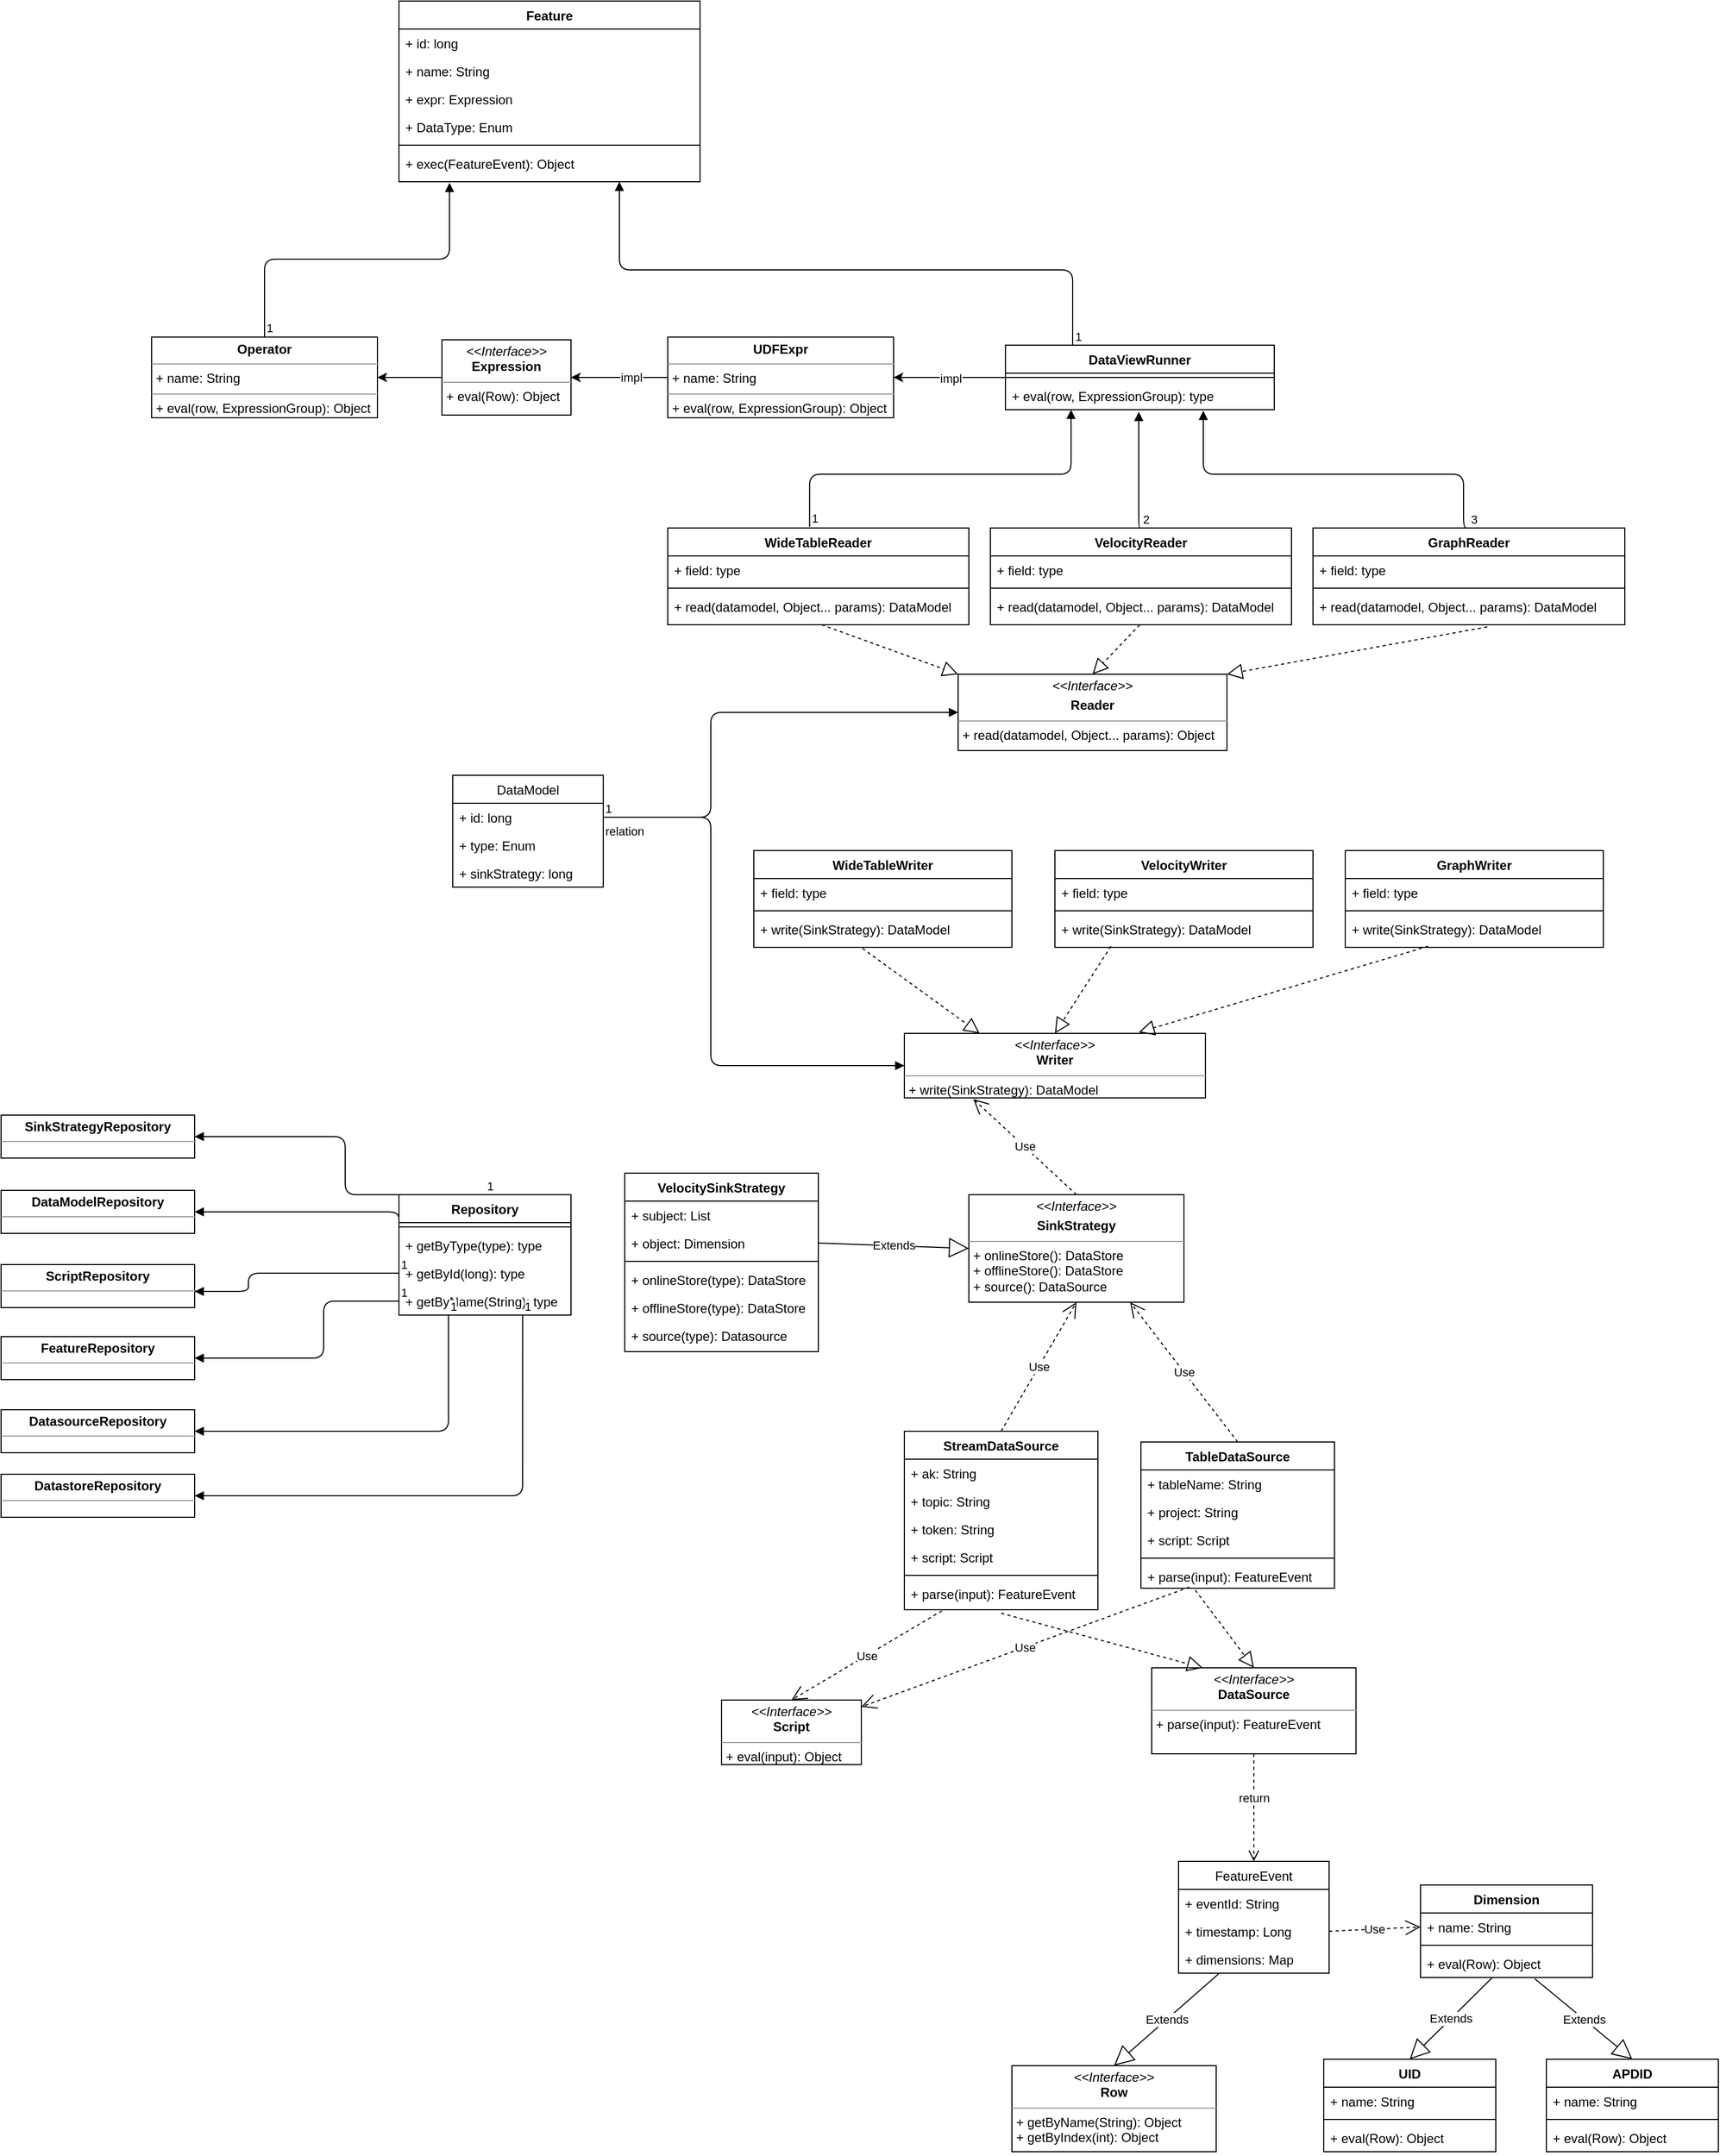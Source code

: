 <mxfile version="13.6.6" type="github">
  <diagram id="Kq1oUx9K81dBL0CiHiVe" name="Page-1">
    <mxGraphModel dx="2088" dy="3181" grid="1" gridSize="10" guides="1" tooltips="1" connect="1" arrows="1" fold="1" page="1" pageScale="1" pageWidth="827" pageHeight="1169" math="0" shadow="0">
      <root>
        <mxCell id="0" />
        <mxCell id="1" parent="0" />
        <mxCell id="gPbfIlgc2ZDj5a_tu4yF-2" value="&lt;p style=&quot;margin: 0px ; margin-top: 4px ; text-align: center&quot;&gt;&lt;i&gt;&amp;lt;&amp;lt;Interface&amp;gt;&amp;gt;&lt;/i&gt;&lt;br&gt;&lt;b&gt;DataSource&lt;/b&gt;&lt;/p&gt;&lt;hr size=&quot;1&quot;&gt;&lt;p style=&quot;margin: 0px ; margin-left: 4px&quot;&gt;+ parse(input): FeatureEvent&lt;/p&gt;" style="verticalAlign=top;align=left;overflow=fill;fontSize=12;fontFamily=Helvetica;html=1;" parent="1" vertex="1">
          <mxGeometry x="300" y="340" width="190" height="80" as="geometry" />
        </mxCell>
        <mxCell id="gPbfIlgc2ZDj5a_tu4yF-7" value="return" style="html=1;verticalAlign=bottom;endArrow=open;dashed=1;endSize=8;entryX=0.5;entryY=0;entryDx=0;entryDy=0;exitX=0.5;exitY=1;exitDx=0;exitDy=0;" parent="1" source="gPbfIlgc2ZDj5a_tu4yF-2" target="gPbfIlgc2ZDj5a_tu4yF-3" edge="1">
          <mxGeometry relative="1" as="geometry">
            <mxPoint x="450" y="430" as="sourcePoint" />
            <mxPoint x="370" y="430" as="targetPoint" />
          </mxGeometry>
        </mxCell>
        <mxCell id="gPbfIlgc2ZDj5a_tu4yF-3" value="FeatureEvent" style="swimlane;fontStyle=0;childLayout=stackLayout;horizontal=1;startSize=26;fillColor=none;horizontalStack=0;resizeParent=1;resizeParentMax=0;resizeLast=0;collapsible=1;marginBottom=0;" parent="1" vertex="1">
          <mxGeometry x="325" y="520" width="140" height="104" as="geometry" />
        </mxCell>
        <mxCell id="gPbfIlgc2ZDj5a_tu4yF-4" value="+ eventId: String" style="text;strokeColor=none;fillColor=none;align=left;verticalAlign=top;spacingLeft=4;spacingRight=4;overflow=hidden;rotatable=0;points=[[0,0.5],[1,0.5]];portConstraint=eastwest;" parent="gPbfIlgc2ZDj5a_tu4yF-3" vertex="1">
          <mxGeometry y="26" width="140" height="26" as="geometry" />
        </mxCell>
        <mxCell id="gPbfIlgc2ZDj5a_tu4yF-5" value="+ timestamp: Long" style="text;strokeColor=none;fillColor=none;align=left;verticalAlign=top;spacingLeft=4;spacingRight=4;overflow=hidden;rotatable=0;points=[[0,0.5],[1,0.5]];portConstraint=eastwest;" parent="gPbfIlgc2ZDj5a_tu4yF-3" vertex="1">
          <mxGeometry y="52" width="140" height="26" as="geometry" />
        </mxCell>
        <mxCell id="gPbfIlgc2ZDj5a_tu4yF-6" value="+ dimensions: Map" style="text;strokeColor=none;fillColor=none;align=left;verticalAlign=top;spacingLeft=4;spacingRight=4;overflow=hidden;rotatable=0;points=[[0,0.5],[1,0.5]];portConstraint=eastwest;" parent="gPbfIlgc2ZDj5a_tu4yF-3" vertex="1">
          <mxGeometry y="78" width="140" height="26" as="geometry" />
        </mxCell>
        <mxCell id="gPbfIlgc2ZDj5a_tu4yF-17" value="&lt;p style=&quot;margin: 0px ; margin-top: 4px ; text-align: center&quot;&gt;&lt;i&gt;&amp;lt;&amp;lt;Interface&amp;gt;&amp;gt;&lt;/i&gt;&lt;br&gt;&lt;b&gt;Row&lt;/b&gt;&lt;/p&gt;&lt;hr size=&quot;1&quot;&gt;&lt;p style=&quot;margin: 0px ; margin-left: 4px&quot;&gt;+ getByName(String): Object&lt;/p&gt;&lt;p style=&quot;margin: 0px ; margin-left: 4px&quot;&gt;+ getByIndex(int): Object&lt;/p&gt;" style="verticalAlign=top;align=left;overflow=fill;fontSize=12;fontFamily=Helvetica;html=1;" parent="1" vertex="1">
          <mxGeometry x="170" y="710" width="190" height="80" as="geometry" />
        </mxCell>
        <mxCell id="gPbfIlgc2ZDj5a_tu4yF-18" value="Extends" style="endArrow=block;endSize=16;endFill=0;html=1;entryX=0.5;entryY=0;entryDx=0;entryDy=0;exitX=0.271;exitY=1;exitDx=0;exitDy=0;exitPerimeter=0;" parent="1" source="gPbfIlgc2ZDj5a_tu4yF-6" target="gPbfIlgc2ZDj5a_tu4yF-17" edge="1">
          <mxGeometry width="160" relative="1" as="geometry">
            <mxPoint x="100" y="470" as="sourcePoint" />
            <mxPoint x="260" y="470" as="targetPoint" />
          </mxGeometry>
        </mxCell>
        <mxCell id="gPbfIlgc2ZDj5a_tu4yF-19" value="UID" style="swimlane;fontStyle=1;align=center;verticalAlign=top;childLayout=stackLayout;horizontal=1;startSize=26;horizontalStack=0;resizeParent=1;resizeParentMax=0;resizeLast=0;collapsible=1;marginBottom=0;" parent="1" vertex="1">
          <mxGeometry x="460" y="704" width="160" height="86" as="geometry" />
        </mxCell>
        <mxCell id="gPbfIlgc2ZDj5a_tu4yF-20" value="+ name: String" style="text;strokeColor=none;fillColor=none;align=left;verticalAlign=top;spacingLeft=4;spacingRight=4;overflow=hidden;rotatable=0;points=[[0,0.5],[1,0.5]];portConstraint=eastwest;" parent="gPbfIlgc2ZDj5a_tu4yF-19" vertex="1">
          <mxGeometry y="26" width="160" height="26" as="geometry" />
        </mxCell>
        <mxCell id="gPbfIlgc2ZDj5a_tu4yF-21" value="" style="line;strokeWidth=1;fillColor=none;align=left;verticalAlign=middle;spacingTop=-1;spacingLeft=3;spacingRight=3;rotatable=0;labelPosition=right;points=[];portConstraint=eastwest;" parent="gPbfIlgc2ZDj5a_tu4yF-19" vertex="1">
          <mxGeometry y="52" width="160" height="8" as="geometry" />
        </mxCell>
        <mxCell id="gPbfIlgc2ZDj5a_tu4yF-22" value="+ eval(Row): Object" style="text;strokeColor=none;fillColor=none;align=left;verticalAlign=top;spacingLeft=4;spacingRight=4;overflow=hidden;rotatable=0;points=[[0,0.5],[1,0.5]];portConstraint=eastwest;" parent="gPbfIlgc2ZDj5a_tu4yF-19" vertex="1">
          <mxGeometry y="60" width="160" height="26" as="geometry" />
        </mxCell>
        <mxCell id="gPbfIlgc2ZDj5a_tu4yF-23" value="APDID" style="swimlane;fontStyle=1;align=center;verticalAlign=top;childLayout=stackLayout;horizontal=1;startSize=26;horizontalStack=0;resizeParent=1;resizeParentMax=0;resizeLast=0;collapsible=1;marginBottom=0;" parent="1" vertex="1">
          <mxGeometry x="667" y="704" width="160" height="86" as="geometry" />
        </mxCell>
        <mxCell id="gPbfIlgc2ZDj5a_tu4yF-24" value="+ name: String" style="text;strokeColor=none;fillColor=none;align=left;verticalAlign=top;spacingLeft=4;spacingRight=4;overflow=hidden;rotatable=0;points=[[0,0.5],[1,0.5]];portConstraint=eastwest;" parent="gPbfIlgc2ZDj5a_tu4yF-23" vertex="1">
          <mxGeometry y="26" width="160" height="26" as="geometry" />
        </mxCell>
        <mxCell id="gPbfIlgc2ZDj5a_tu4yF-25" value="" style="line;strokeWidth=1;fillColor=none;align=left;verticalAlign=middle;spacingTop=-1;spacingLeft=3;spacingRight=3;rotatable=0;labelPosition=right;points=[];portConstraint=eastwest;" parent="gPbfIlgc2ZDj5a_tu4yF-23" vertex="1">
          <mxGeometry y="52" width="160" height="8" as="geometry" />
        </mxCell>
        <mxCell id="gPbfIlgc2ZDj5a_tu4yF-26" value="+ eval(Row): Object" style="text;strokeColor=none;fillColor=none;align=left;verticalAlign=top;spacingLeft=4;spacingRight=4;overflow=hidden;rotatable=0;points=[[0,0.5],[1,0.5]];portConstraint=eastwest;" parent="gPbfIlgc2ZDj5a_tu4yF-23" vertex="1">
          <mxGeometry y="60" width="160" height="26" as="geometry" />
        </mxCell>
        <mxCell id="gPbfIlgc2ZDj5a_tu4yF-33" value="Extends" style="endArrow=block;endSize=16;endFill=0;html=1;entryX=0.5;entryY=0;entryDx=0;entryDy=0;" parent="1" source="gPbfIlgc2ZDj5a_tu4yF-15" target="gPbfIlgc2ZDj5a_tu4yF-19" edge="1">
          <mxGeometry width="160" relative="1" as="geometry">
            <mxPoint x="390" y="680" as="sourcePoint" />
            <mxPoint x="550" y="680" as="targetPoint" />
          </mxGeometry>
        </mxCell>
        <mxCell id="gPbfIlgc2ZDj5a_tu4yF-34" value="Extends" style="endArrow=block;endSize=16;endFill=0;html=1;entryX=0.5;entryY=0;entryDx=0;entryDy=0;exitX=0.663;exitY=1.038;exitDx=0;exitDy=0;exitPerimeter=0;" parent="1" source="gPbfIlgc2ZDj5a_tu4yF-15" target="gPbfIlgc2ZDj5a_tu4yF-23" edge="1">
          <mxGeometry width="160" relative="1" as="geometry">
            <mxPoint x="619.804" y="625" as="sourcePoint" />
            <mxPoint x="550" y="714" as="targetPoint" />
          </mxGeometry>
        </mxCell>
        <mxCell id="gPbfIlgc2ZDj5a_tu4yF-36" value="StreamDataSource" style="swimlane;fontStyle=1;align=center;verticalAlign=top;childLayout=stackLayout;horizontal=1;startSize=26;horizontalStack=0;resizeParent=1;resizeParentMax=0;resizeLast=0;collapsible=1;marginBottom=0;" parent="1" vertex="1">
          <mxGeometry x="70" y="120" width="180" height="166" as="geometry" />
        </mxCell>
        <mxCell id="gPbfIlgc2ZDj5a_tu4yF-40" value="+ ak: String&#xa;&#xa;&#xa;&#xa;&#xa;" style="text;strokeColor=none;fillColor=none;align=left;verticalAlign=top;spacingLeft=4;spacingRight=4;overflow=hidden;rotatable=0;points=[[0,0.5],[1,0.5]];portConstraint=eastwest;" parent="gPbfIlgc2ZDj5a_tu4yF-36" vertex="1">
          <mxGeometry y="26" width="180" height="26" as="geometry" />
        </mxCell>
        <mxCell id="gPbfIlgc2ZDj5a_tu4yF-41" value="+ topic: String&#xa;&#xa;&#xa;&#xa;&#xa;" style="text;strokeColor=none;fillColor=none;align=left;verticalAlign=top;spacingLeft=4;spacingRight=4;overflow=hidden;rotatable=0;points=[[0,0.5],[1,0.5]];portConstraint=eastwest;" parent="gPbfIlgc2ZDj5a_tu4yF-36" vertex="1">
          <mxGeometry y="52" width="180" height="26" as="geometry" />
        </mxCell>
        <mxCell id="gPbfIlgc2ZDj5a_tu4yF-53" value="+ token: String&#xa;&#xa;&#xa;&#xa;&#xa;" style="text;strokeColor=none;fillColor=none;align=left;verticalAlign=top;spacingLeft=4;spacingRight=4;overflow=hidden;rotatable=0;points=[[0,0.5],[1,0.5]];portConstraint=eastwest;" parent="gPbfIlgc2ZDj5a_tu4yF-36" vertex="1">
          <mxGeometry y="78" width="180" height="26" as="geometry" />
        </mxCell>
        <mxCell id="gPbfIlgc2ZDj5a_tu4yF-37" value="+ script: Script&#xa;&#xa;&#xa;&#xa;&#xa;" style="text;strokeColor=none;fillColor=none;align=left;verticalAlign=top;spacingLeft=4;spacingRight=4;overflow=hidden;rotatable=0;points=[[0,0.5],[1,0.5]];portConstraint=eastwest;" parent="gPbfIlgc2ZDj5a_tu4yF-36" vertex="1">
          <mxGeometry y="104" width="180" height="26" as="geometry" />
        </mxCell>
        <mxCell id="gPbfIlgc2ZDj5a_tu4yF-38" value="" style="line;strokeWidth=1;fillColor=none;align=left;verticalAlign=middle;spacingTop=-1;spacingLeft=3;spacingRight=3;rotatable=0;labelPosition=right;points=[];portConstraint=eastwest;" parent="gPbfIlgc2ZDj5a_tu4yF-36" vertex="1">
          <mxGeometry y="130" width="180" height="8" as="geometry" />
        </mxCell>
        <mxCell id="gPbfIlgc2ZDj5a_tu4yF-39" value="+ parse(input): FeatureEvent" style="text;strokeColor=none;fillColor=none;align=left;verticalAlign=top;spacingLeft=4;spacingRight=4;overflow=hidden;rotatable=0;points=[[0,0.5],[1,0.5]];portConstraint=eastwest;" parent="gPbfIlgc2ZDj5a_tu4yF-36" vertex="1">
          <mxGeometry y="138" width="180" height="28" as="geometry" />
        </mxCell>
        <mxCell id="gPbfIlgc2ZDj5a_tu4yF-49" value="" style="endArrow=block;dashed=1;endFill=0;endSize=12;html=1;exitX=0.5;exitY=1.115;exitDx=0;exitDy=0;exitPerimeter=0;entryX=0.25;entryY=0;entryDx=0;entryDy=0;" parent="1" source="gPbfIlgc2ZDj5a_tu4yF-39" target="gPbfIlgc2ZDj5a_tu4yF-2" edge="1">
          <mxGeometry width="160" relative="1" as="geometry">
            <mxPoint x="-120" y="530" as="sourcePoint" />
            <mxPoint x="40" y="530" as="targetPoint" />
          </mxGeometry>
        </mxCell>
        <mxCell id="gPbfIlgc2ZDj5a_tu4yF-50" value="" style="endArrow=block;dashed=1;endFill=0;endSize=12;html=1;exitX=0.281;exitY=1.077;exitDx=0;exitDy=0;exitPerimeter=0;entryX=0.5;entryY=0;entryDx=0;entryDy=0;" parent="1" source="gPbfIlgc2ZDj5a_tu4yF-47" target="gPbfIlgc2ZDj5a_tu4yF-2" edge="1">
          <mxGeometry width="160" relative="1" as="geometry">
            <mxPoint x="-90" y="330" as="sourcePoint" />
            <mxPoint x="70" y="330" as="targetPoint" />
          </mxGeometry>
        </mxCell>
        <mxCell id="gPbfIlgc2ZDj5a_tu4yF-42" value="TableDataSource" style="swimlane;fontStyle=1;align=center;verticalAlign=top;childLayout=stackLayout;horizontal=1;startSize=26;horizontalStack=0;resizeParent=1;resizeParentMax=0;resizeLast=0;collapsible=1;marginBottom=0;" parent="1" vertex="1">
          <mxGeometry x="290" y="130" width="180" height="136" as="geometry" />
        </mxCell>
        <mxCell id="gPbfIlgc2ZDj5a_tu4yF-43" value="+ tableName: String&#xa;&#xa;&#xa;&#xa;&#xa;" style="text;strokeColor=none;fillColor=none;align=left;verticalAlign=top;spacingLeft=4;spacingRight=4;overflow=hidden;rotatable=0;points=[[0,0.5],[1,0.5]];portConstraint=eastwest;" parent="gPbfIlgc2ZDj5a_tu4yF-42" vertex="1">
          <mxGeometry y="26" width="180" height="26" as="geometry" />
        </mxCell>
        <mxCell id="gPbfIlgc2ZDj5a_tu4yF-44" value="+ project: String&#xa;&#xa;&#xa;&#xa;&#xa;" style="text;strokeColor=none;fillColor=none;align=left;verticalAlign=top;spacingLeft=4;spacingRight=4;overflow=hidden;rotatable=0;points=[[0,0.5],[1,0.5]];portConstraint=eastwest;" parent="gPbfIlgc2ZDj5a_tu4yF-42" vertex="1">
          <mxGeometry y="52" width="180" height="26" as="geometry" />
        </mxCell>
        <mxCell id="gPbfIlgc2ZDj5a_tu4yF-51" value="+ script: Script&#xa;&#xa;&#xa;&#xa;&#xa;" style="text;strokeColor=none;fillColor=none;align=left;verticalAlign=top;spacingLeft=4;spacingRight=4;overflow=hidden;rotatable=0;points=[[0,0.5],[1,0.5]];portConstraint=eastwest;" parent="gPbfIlgc2ZDj5a_tu4yF-42" vertex="1">
          <mxGeometry y="78" width="180" height="26" as="geometry" />
        </mxCell>
        <mxCell id="gPbfIlgc2ZDj5a_tu4yF-46" value="" style="line;strokeWidth=1;fillColor=none;align=left;verticalAlign=middle;spacingTop=-1;spacingLeft=3;spacingRight=3;rotatable=0;labelPosition=right;points=[];portConstraint=eastwest;" parent="gPbfIlgc2ZDj5a_tu4yF-42" vertex="1">
          <mxGeometry y="104" width="180" height="8" as="geometry" />
        </mxCell>
        <mxCell id="gPbfIlgc2ZDj5a_tu4yF-47" value="+ parse(input): FeatureEvent" style="text;strokeColor=none;fillColor=none;align=left;verticalAlign=top;spacingLeft=4;spacingRight=4;overflow=hidden;rotatable=0;points=[[0,0.5],[1,0.5]];portConstraint=eastwest;" parent="gPbfIlgc2ZDj5a_tu4yF-42" vertex="1">
          <mxGeometry y="112" width="180" height="24" as="geometry" />
        </mxCell>
        <mxCell id="gPbfIlgc2ZDj5a_tu4yF-56" value="Use" style="endArrow=open;endSize=12;dashed=1;html=1;exitX=0.194;exitY=1.036;exitDx=0;exitDy=0;exitPerimeter=0;entryX=0.5;entryY=0;entryDx=0;entryDy=0;" parent="1" source="gPbfIlgc2ZDj5a_tu4yF-39" target="gPbfIlgc2ZDj5a_tu4yF-55" edge="1">
          <mxGeometry width="160" relative="1" as="geometry">
            <mxPoint x="110" y="310" as="sourcePoint" />
            <mxPoint x="-130" y="755" as="targetPoint" />
          </mxGeometry>
        </mxCell>
        <mxCell id="gPbfIlgc2ZDj5a_tu4yF-57" value="Use" style="endArrow=open;endSize=12;dashed=1;html=1;exitX=0.25;exitY=0.958;exitDx=0;exitDy=0;exitPerimeter=0;" parent="1" source="gPbfIlgc2ZDj5a_tu4yF-55" edge="1">
          <mxGeometry width="160" relative="1" as="geometry">
            <mxPoint x="114.92" y="297.008" as="sourcePoint" />
            <mxPoint x="-10" y="390" as="targetPoint" />
          </mxGeometry>
        </mxCell>
        <mxCell id="gPbfIlgc2ZDj5a_tu4yF-58" value="Use" style="endArrow=open;endSize=12;dashed=1;html=1;exitX=1;exitY=0.5;exitDx=0;exitDy=0;entryX=0;entryY=0.5;entryDx=0;entryDy=0;" parent="1" source="gPbfIlgc2ZDj5a_tu4yF-5" target="gPbfIlgc2ZDj5a_tu4yF-13" edge="1">
          <mxGeometry width="160" relative="1" as="geometry">
            <mxPoint x="-290" y="755" as="sourcePoint" />
            <mxPoint x="-130" y="755" as="targetPoint" />
          </mxGeometry>
        </mxCell>
        <mxCell id="gPbfIlgc2ZDj5a_tu4yF-59" value="&lt;p style=&quot;margin: 0px ; margin-top: 4px ; text-align: center&quot;&gt;&lt;i&gt;&amp;lt;&amp;lt;Interface&amp;gt;&amp;gt;&lt;/i&gt;&lt;br&gt;&lt;b&gt;Writer&lt;/b&gt;&lt;/p&gt;&lt;hr size=&quot;1&quot;&gt;&lt;p style=&quot;margin: 0px ; margin-left: 4px&quot;&gt;+ write(&lt;span style=&quot;text-align: center&quot;&gt;SinkStrategy&lt;/span&gt;): DataModel&lt;/p&gt;" style="verticalAlign=top;align=left;overflow=fill;fontSize=12;fontFamily=Helvetica;html=1;" parent="1" vertex="1">
          <mxGeometry x="70" y="-250" width="280" height="60" as="geometry" />
        </mxCell>
        <mxCell id="gPbfIlgc2ZDj5a_tu4yF-72" value="" style="endArrow=block;dashed=1;endFill=0;endSize=12;html=1;exitX=0.421;exitY=1.033;exitDx=0;exitDy=0;exitPerimeter=0;entryX=0.25;entryY=0;entryDx=0;entryDy=0;" parent="1" source="gPbfIlgc2ZDj5a_tu4yF-63" target="gPbfIlgc2ZDj5a_tu4yF-59" edge="1">
          <mxGeometry width="160" relative="1" as="geometry">
            <mxPoint x="-300" y="-120" as="sourcePoint" />
            <mxPoint x="-140" y="-120" as="targetPoint" />
          </mxGeometry>
        </mxCell>
        <mxCell id="gPbfIlgc2ZDj5a_tu4yF-73" value="" style="endArrow=block;dashed=1;endFill=0;endSize=12;html=1;exitX=0.217;exitY=0.967;exitDx=0;exitDy=0;exitPerimeter=0;entryX=0.5;entryY=0;entryDx=0;entryDy=0;" parent="1" source="gPbfIlgc2ZDj5a_tu4yF-67" target="gPbfIlgc2ZDj5a_tu4yF-59" edge="1">
          <mxGeometry width="160" relative="1" as="geometry">
            <mxPoint x="41.04" y="-319.01" as="sourcePoint" />
            <mxPoint x="150" y="-240" as="targetPoint" />
          </mxGeometry>
        </mxCell>
        <mxCell id="gPbfIlgc2ZDj5a_tu4yF-74" value="" style="endArrow=block;dashed=1;endFill=0;endSize=12;html=1;exitX=0.321;exitY=0.967;exitDx=0;exitDy=0;exitPerimeter=0;entryX=0.779;entryY=-0.017;entryDx=0;entryDy=0;entryPerimeter=0;" parent="1" source="gPbfIlgc2ZDj5a_tu4yF-71" target="gPbfIlgc2ZDj5a_tu4yF-59" edge="1">
          <mxGeometry width="160" relative="1" as="geometry">
            <mxPoint x="272.08" y="-320.99" as="sourcePoint" />
            <mxPoint x="220" y="-240" as="targetPoint" />
          </mxGeometry>
        </mxCell>
        <mxCell id="gPbfIlgc2ZDj5a_tu4yF-76" value="&lt;p style=&quot;margin: 0px ; margin-top: 4px ; text-align: center&quot;&gt;&lt;i&gt;&amp;lt;&amp;lt;Interface&amp;gt;&amp;gt;&lt;/i&gt;&lt;/p&gt;&lt;p style=&quot;margin: 0px ; margin-top: 4px ; text-align: center&quot;&gt;&lt;b&gt;SinkStrategy&lt;/b&gt;&lt;/p&gt;&lt;hr size=&quot;1&quot;&gt;&lt;p style=&quot;margin: 0px ; margin-left: 4px&quot;&gt;+ onlineStore(): DataStore&lt;/p&gt;&lt;p style=&quot;margin: 0px ; margin-left: 4px&quot;&gt;+ offlineStore(): DataStore&lt;br&gt;&lt;/p&gt;&lt;p style=&quot;margin: 0px ; margin-left: 4px&quot;&gt;+ source(): DataSource&lt;/p&gt;" style="verticalAlign=top;align=left;overflow=fill;fontSize=12;fontFamily=Helvetica;html=1;" parent="1" vertex="1">
          <mxGeometry x="130" y="-100" width="200" height="100" as="geometry" />
        </mxCell>
        <mxCell id="gPbfIlgc2ZDj5a_tu4yF-77" value="Use" style="endArrow=open;endSize=12;dashed=1;html=1;exitX=0.5;exitY=0;exitDx=0;exitDy=0;entryX=0.229;entryY=1.017;entryDx=0;entryDy=0;entryPerimeter=0;" parent="1" source="gPbfIlgc2ZDj5a_tu4yF-76" target="gPbfIlgc2ZDj5a_tu4yF-59" edge="1">
          <mxGeometry width="160" relative="1" as="geometry">
            <mxPoint x="-270" y="100" as="sourcePoint" />
            <mxPoint x="-110" y="100" as="targetPoint" />
          </mxGeometry>
        </mxCell>
        <mxCell id="gPbfIlgc2ZDj5a_tu4yF-60" value="WideTableWriter" style="swimlane;fontStyle=1;align=center;verticalAlign=top;childLayout=stackLayout;horizontal=1;startSize=26;horizontalStack=0;resizeParent=1;resizeParentMax=0;resizeLast=0;collapsible=1;marginBottom=0;" parent="1" vertex="1">
          <mxGeometry x="-70" y="-420" width="240" height="90" as="geometry" />
        </mxCell>
        <mxCell id="gPbfIlgc2ZDj5a_tu4yF-61" value="+ field: type" style="text;strokeColor=none;fillColor=none;align=left;verticalAlign=top;spacingLeft=4;spacingRight=4;overflow=hidden;rotatable=0;points=[[0,0.5],[1,0.5]];portConstraint=eastwest;" parent="gPbfIlgc2ZDj5a_tu4yF-60" vertex="1">
          <mxGeometry y="26" width="240" height="26" as="geometry" />
        </mxCell>
        <mxCell id="gPbfIlgc2ZDj5a_tu4yF-62" value="" style="line;strokeWidth=1;fillColor=none;align=left;verticalAlign=middle;spacingTop=-1;spacingLeft=3;spacingRight=3;rotatable=0;labelPosition=right;points=[];portConstraint=eastwest;" parent="gPbfIlgc2ZDj5a_tu4yF-60" vertex="1">
          <mxGeometry y="52" width="240" height="8" as="geometry" />
        </mxCell>
        <mxCell id="gPbfIlgc2ZDj5a_tu4yF-63" value="+ write(SinkStrategy): DataModel" style="text;strokeColor=none;fillColor=none;align=left;verticalAlign=top;spacingLeft=4;spacingRight=4;overflow=hidden;rotatable=0;points=[[0,0.5],[1,0.5]];portConstraint=eastwest;" parent="gPbfIlgc2ZDj5a_tu4yF-60" vertex="1">
          <mxGeometry y="60" width="240" height="30" as="geometry" />
        </mxCell>
        <mxCell id="gPbfIlgc2ZDj5a_tu4yF-64" value="VelocityWriter" style="swimlane;fontStyle=1;align=center;verticalAlign=top;childLayout=stackLayout;horizontal=1;startSize=26;horizontalStack=0;resizeParent=1;resizeParentMax=0;resizeLast=0;collapsible=1;marginBottom=0;" parent="1" vertex="1">
          <mxGeometry x="210" y="-420" width="240" height="90" as="geometry" />
        </mxCell>
        <mxCell id="gPbfIlgc2ZDj5a_tu4yF-65" value="+ field: type" style="text;strokeColor=none;fillColor=none;align=left;verticalAlign=top;spacingLeft=4;spacingRight=4;overflow=hidden;rotatable=0;points=[[0,0.5],[1,0.5]];portConstraint=eastwest;" parent="gPbfIlgc2ZDj5a_tu4yF-64" vertex="1">
          <mxGeometry y="26" width="240" height="26" as="geometry" />
        </mxCell>
        <mxCell id="gPbfIlgc2ZDj5a_tu4yF-66" value="" style="line;strokeWidth=1;fillColor=none;align=left;verticalAlign=middle;spacingTop=-1;spacingLeft=3;spacingRight=3;rotatable=0;labelPosition=right;points=[];portConstraint=eastwest;" parent="gPbfIlgc2ZDj5a_tu4yF-64" vertex="1">
          <mxGeometry y="52" width="240" height="8" as="geometry" />
        </mxCell>
        <mxCell id="gPbfIlgc2ZDj5a_tu4yF-67" value="+ write(SinkStrategy): DataModel" style="text;strokeColor=none;fillColor=none;align=left;verticalAlign=top;spacingLeft=4;spacingRight=4;overflow=hidden;rotatable=0;points=[[0,0.5],[1,0.5]];portConstraint=eastwest;" parent="gPbfIlgc2ZDj5a_tu4yF-64" vertex="1">
          <mxGeometry y="60" width="240" height="30" as="geometry" />
        </mxCell>
        <mxCell id="gPbfIlgc2ZDj5a_tu4yF-68" value="GraphWriter" style="swimlane;fontStyle=1;align=center;verticalAlign=top;childLayout=stackLayout;horizontal=1;startSize=26;horizontalStack=0;resizeParent=1;resizeParentMax=0;resizeLast=0;collapsible=1;marginBottom=0;" parent="1" vertex="1">
          <mxGeometry x="480" y="-420" width="240" height="90" as="geometry" />
        </mxCell>
        <mxCell id="gPbfIlgc2ZDj5a_tu4yF-69" value="+ field: type" style="text;strokeColor=none;fillColor=none;align=left;verticalAlign=top;spacingLeft=4;spacingRight=4;overflow=hidden;rotatable=0;points=[[0,0.5],[1,0.5]];portConstraint=eastwest;" parent="gPbfIlgc2ZDj5a_tu4yF-68" vertex="1">
          <mxGeometry y="26" width="240" height="26" as="geometry" />
        </mxCell>
        <mxCell id="gPbfIlgc2ZDj5a_tu4yF-70" value="" style="line;strokeWidth=1;fillColor=none;align=left;verticalAlign=middle;spacingTop=-1;spacingLeft=3;spacingRight=3;rotatable=0;labelPosition=right;points=[];portConstraint=eastwest;" parent="gPbfIlgc2ZDj5a_tu4yF-68" vertex="1">
          <mxGeometry y="52" width="240" height="8" as="geometry" />
        </mxCell>
        <mxCell id="gPbfIlgc2ZDj5a_tu4yF-71" value="+ write(SinkStrategy): DataModel" style="text;strokeColor=none;fillColor=none;align=left;verticalAlign=top;spacingLeft=4;spacingRight=4;overflow=hidden;rotatable=0;points=[[0,0.5],[1,0.5]];portConstraint=eastwest;" parent="gPbfIlgc2ZDj5a_tu4yF-68" vertex="1">
          <mxGeometry y="60" width="240" height="30" as="geometry" />
        </mxCell>
        <mxCell id="gPbfIlgc2ZDj5a_tu4yF-79" value="Use" style="endArrow=open;endSize=12;dashed=1;html=1;exitX=0.5;exitY=0;exitDx=0;exitDy=0;entryX=0.5;entryY=1;entryDx=0;entryDy=0;" parent="1" source="gPbfIlgc2ZDj5a_tu4yF-36" target="gPbfIlgc2ZDj5a_tu4yF-76" edge="1">
          <mxGeometry width="160" relative="1" as="geometry">
            <mxPoint x="345" y="274.992" as="sourcePoint" />
            <mxPoint y="400" as="targetPoint" />
          </mxGeometry>
        </mxCell>
        <mxCell id="gPbfIlgc2ZDj5a_tu4yF-80" value="Use" style="endArrow=open;endSize=12;dashed=1;html=1;exitX=0.5;exitY=0;exitDx=0;exitDy=0;entryX=0.75;entryY=1;entryDx=0;entryDy=0;" parent="1" source="gPbfIlgc2ZDj5a_tu4yF-42" target="gPbfIlgc2ZDj5a_tu4yF-76" edge="1">
          <mxGeometry width="160" relative="1" as="geometry">
            <mxPoint x="170" y="130" as="sourcePoint" />
            <mxPoint x="195" as="targetPoint" />
          </mxGeometry>
        </mxCell>
        <mxCell id="gPbfIlgc2ZDj5a_tu4yF-81" value="VelocitySinkStrategy" style="swimlane;fontStyle=1;align=center;verticalAlign=top;childLayout=stackLayout;horizontal=1;startSize=26;horizontalStack=0;resizeParent=1;resizeParentMax=0;resizeLast=0;collapsible=1;marginBottom=0;" parent="1" vertex="1">
          <mxGeometry x="-190" y="-120" width="180" height="166" as="geometry" />
        </mxCell>
        <mxCell id="gPbfIlgc2ZDj5a_tu4yF-85" value="+ subject: List&#xa;" style="text;strokeColor=none;fillColor=none;align=left;verticalAlign=top;spacingLeft=4;spacingRight=4;overflow=hidden;rotatable=0;points=[[0,0.5],[1,0.5]];portConstraint=eastwest;" parent="gPbfIlgc2ZDj5a_tu4yF-81" vertex="1">
          <mxGeometry y="26" width="180" height="26" as="geometry" />
        </mxCell>
        <mxCell id="gPbfIlgc2ZDj5a_tu4yF-82" value="+ object: Dimension&#xa;" style="text;strokeColor=none;fillColor=none;align=left;verticalAlign=top;spacingLeft=4;spacingRight=4;overflow=hidden;rotatable=0;points=[[0,0.5],[1,0.5]];portConstraint=eastwest;" parent="gPbfIlgc2ZDj5a_tu4yF-81" vertex="1">
          <mxGeometry y="52" width="180" height="26" as="geometry" />
        </mxCell>
        <mxCell id="gPbfIlgc2ZDj5a_tu4yF-83" value="" style="line;strokeWidth=1;fillColor=none;align=left;verticalAlign=middle;spacingTop=-1;spacingLeft=3;spacingRight=3;rotatable=0;labelPosition=right;points=[];portConstraint=eastwest;" parent="gPbfIlgc2ZDj5a_tu4yF-81" vertex="1">
          <mxGeometry y="78" width="180" height="8" as="geometry" />
        </mxCell>
        <mxCell id="gPbfIlgc2ZDj5a_tu4yF-84" value="+ onlineStore(type): DataStore" style="text;strokeColor=none;fillColor=none;align=left;verticalAlign=top;spacingLeft=4;spacingRight=4;overflow=hidden;rotatable=0;points=[[0,0.5],[1,0.5]];portConstraint=eastwest;" parent="gPbfIlgc2ZDj5a_tu4yF-81" vertex="1">
          <mxGeometry y="86" width="180" height="26" as="geometry" />
        </mxCell>
        <mxCell id="ksWB4IUbRbi6rDc9QVeO-1" value="+ offlineStore(type): DataStore" style="text;strokeColor=none;fillColor=none;align=left;verticalAlign=top;spacingLeft=4;spacingRight=4;overflow=hidden;rotatable=0;points=[[0,0.5],[1,0.5]];portConstraint=eastwest;" vertex="1" parent="gPbfIlgc2ZDj5a_tu4yF-81">
          <mxGeometry y="112" width="180" height="26" as="geometry" />
        </mxCell>
        <mxCell id="gPbfIlgc2ZDj5a_tu4yF-86" value="+ source(type): Datasource" style="text;strokeColor=none;fillColor=none;align=left;verticalAlign=top;spacingLeft=4;spacingRight=4;overflow=hidden;rotatable=0;points=[[0,0.5],[1,0.5]];portConstraint=eastwest;" parent="gPbfIlgc2ZDj5a_tu4yF-81" vertex="1">
          <mxGeometry y="138" width="180" height="28" as="geometry" />
        </mxCell>
        <mxCell id="gPbfIlgc2ZDj5a_tu4yF-87" value="Extends" style="endArrow=block;endSize=16;endFill=0;html=1;exitX=1;exitY=0.5;exitDx=0;exitDy=0;entryX=0;entryY=0.5;entryDx=0;entryDy=0;" parent="1" source="gPbfIlgc2ZDj5a_tu4yF-82" target="gPbfIlgc2ZDj5a_tu4yF-76" edge="1">
          <mxGeometry width="160" relative="1" as="geometry">
            <mxPoint x="-20" y="10" as="sourcePoint" />
            <mxPoint x="140" y="10" as="targetPoint" />
          </mxGeometry>
        </mxCell>
        <mxCell id="gPbfIlgc2ZDj5a_tu4yF-96" value="&lt;p style=&quot;margin: 0px ; margin-top: 4px ; text-align: center&quot;&gt;&lt;i&gt;&amp;lt;&amp;lt;Interface&amp;gt;&amp;gt;&lt;/i&gt;&lt;/p&gt;&lt;p style=&quot;margin: 0px ; margin-top: 4px ; text-align: center&quot;&gt;&lt;b&gt;Reader&lt;/b&gt;&lt;/p&gt;&lt;hr size=&quot;1&quot;&gt;&lt;p style=&quot;margin: 0px ; margin-left: 4px&quot;&gt;+ read(datamodel, Object... params): Object&lt;/p&gt;" style="verticalAlign=top;align=left;overflow=fill;fontSize=12;fontFamily=Helvetica;html=1;" parent="1" vertex="1">
          <mxGeometry x="120" y="-584" width="250" height="71" as="geometry" />
        </mxCell>
        <mxCell id="gPbfIlgc2ZDj5a_tu4yF-97" value="name" style="endArrow=block;endFill=1;html=1;edgeStyle=orthogonalEdgeStyle;align=left;verticalAlign=top;exitX=1;exitY=0.5;exitDx=0;exitDy=0;entryX=0;entryY=0.5;entryDx=0;entryDy=0;" parent="1" source="gPbfIlgc2ZDj5a_tu4yF-89" target="gPbfIlgc2ZDj5a_tu4yF-96" edge="1">
          <mxGeometry x="-1" relative="1" as="geometry">
            <mxPoint x="-260" y="-320" as="sourcePoint" />
            <mxPoint x="-100" y="-320" as="targetPoint" />
            <Array as="points">
              <mxPoint x="-110" y="-451" />
              <mxPoint x="-110" y="-548" />
            </Array>
          </mxGeometry>
        </mxCell>
        <mxCell id="gPbfIlgc2ZDj5a_tu4yF-98" value="1" style="edgeLabel;resizable=0;html=1;align=left;verticalAlign=bottom;" parent="gPbfIlgc2ZDj5a_tu4yF-97" connectable="0" vertex="1">
          <mxGeometry x="-1" relative="1" as="geometry" />
        </mxCell>
        <mxCell id="gPbfIlgc2ZDj5a_tu4yF-88" value="DataModel" style="swimlane;fontStyle=0;childLayout=stackLayout;horizontal=1;startSize=26;fillColor=none;horizontalStack=0;resizeParent=1;resizeParentMax=0;resizeLast=0;collapsible=1;marginBottom=0;" parent="1" vertex="1">
          <mxGeometry x="-350" y="-490" width="140" height="104" as="geometry" />
        </mxCell>
        <mxCell id="gPbfIlgc2ZDj5a_tu4yF-89" value="+ id: long" style="text;strokeColor=none;fillColor=none;align=left;verticalAlign=top;spacingLeft=4;spacingRight=4;overflow=hidden;rotatable=0;points=[[0,0.5],[1,0.5]];portConstraint=eastwest;" parent="gPbfIlgc2ZDj5a_tu4yF-88" vertex="1">
          <mxGeometry y="26" width="140" height="26" as="geometry" />
        </mxCell>
        <mxCell id="gPbfIlgc2ZDj5a_tu4yF-90" value="+ type: Enum" style="text;strokeColor=none;fillColor=none;align=left;verticalAlign=top;spacingLeft=4;spacingRight=4;overflow=hidden;rotatable=0;points=[[0,0.5],[1,0.5]];portConstraint=eastwest;" parent="gPbfIlgc2ZDj5a_tu4yF-88" vertex="1">
          <mxGeometry y="52" width="140" height="26" as="geometry" />
        </mxCell>
        <mxCell id="gPbfIlgc2ZDj5a_tu4yF-91" value="+ sinkStrategy: long" style="text;strokeColor=none;fillColor=none;align=left;verticalAlign=top;spacingLeft=4;spacingRight=4;overflow=hidden;rotatable=0;points=[[0,0.5],[1,0.5]];portConstraint=eastwest;" parent="gPbfIlgc2ZDj5a_tu4yF-88" vertex="1">
          <mxGeometry y="78" width="140" height="26" as="geometry" />
        </mxCell>
        <mxCell id="gPbfIlgc2ZDj5a_tu4yF-99" value="relation&lt;br&gt;" style="endArrow=block;endFill=1;html=1;edgeStyle=orthogonalEdgeStyle;align=left;verticalAlign=top;exitX=1;exitY=0.5;exitDx=0;exitDy=0;entryX=0;entryY=0.5;entryDx=0;entryDy=0;" parent="1" source="gPbfIlgc2ZDj5a_tu4yF-89" target="gPbfIlgc2ZDj5a_tu4yF-59" edge="1">
          <mxGeometry x="-1" relative="1" as="geometry">
            <mxPoint x="-200" y="-441" as="sourcePoint" />
            <mxPoint x="60" y="-538.5" as="targetPoint" />
            <Array as="points">
              <mxPoint x="-110" y="-451" />
              <mxPoint x="-110" y="-220" />
            </Array>
          </mxGeometry>
        </mxCell>
        <mxCell id="gPbfIlgc2ZDj5a_tu4yF-100" value="1" style="edgeLabel;resizable=0;html=1;align=left;verticalAlign=bottom;" parent="gPbfIlgc2ZDj5a_tu4yF-99" connectable="0" vertex="1">
          <mxGeometry x="-1" relative="1" as="geometry" />
        </mxCell>
        <mxCell id="gPbfIlgc2ZDj5a_tu4yF-109" value="GraphReader" style="swimlane;fontStyle=1;align=center;verticalAlign=top;childLayout=stackLayout;horizontal=1;startSize=26;horizontalStack=0;resizeParent=1;resizeParentMax=0;resizeLast=0;collapsible=1;marginBottom=0;" parent="1" vertex="1">
          <mxGeometry x="450" y="-720" width="290" height="90" as="geometry" />
        </mxCell>
        <mxCell id="gPbfIlgc2ZDj5a_tu4yF-110" value="+ field: type" style="text;strokeColor=none;fillColor=none;align=left;verticalAlign=top;spacingLeft=4;spacingRight=4;overflow=hidden;rotatable=0;points=[[0,0.5],[1,0.5]];portConstraint=eastwest;" parent="gPbfIlgc2ZDj5a_tu4yF-109" vertex="1">
          <mxGeometry y="26" width="290" height="26" as="geometry" />
        </mxCell>
        <mxCell id="gPbfIlgc2ZDj5a_tu4yF-111" value="" style="line;strokeWidth=1;fillColor=none;align=left;verticalAlign=middle;spacingTop=-1;spacingLeft=3;spacingRight=3;rotatable=0;labelPosition=right;points=[];portConstraint=eastwest;" parent="gPbfIlgc2ZDj5a_tu4yF-109" vertex="1">
          <mxGeometry y="52" width="290" height="8" as="geometry" />
        </mxCell>
        <mxCell id="gPbfIlgc2ZDj5a_tu4yF-112" value="+ read(datamodel, Object... params): DataModel" style="text;strokeColor=none;fillColor=none;align=left;verticalAlign=top;spacingLeft=4;spacingRight=4;overflow=hidden;rotatable=0;points=[[0,0.5],[1,0.5]];portConstraint=eastwest;" parent="gPbfIlgc2ZDj5a_tu4yF-109" vertex="1">
          <mxGeometry y="60" width="290" height="30" as="geometry" />
        </mxCell>
        <mxCell id="gPbfIlgc2ZDj5a_tu4yF-101" value="WideTableReader" style="swimlane;fontStyle=1;align=center;verticalAlign=top;childLayout=stackLayout;horizontal=1;startSize=26;horizontalStack=0;resizeParent=1;resizeParentMax=0;resizeLast=0;collapsible=1;marginBottom=0;" parent="1" vertex="1">
          <mxGeometry x="-150" y="-720" width="280" height="90" as="geometry" />
        </mxCell>
        <mxCell id="gPbfIlgc2ZDj5a_tu4yF-102" value="+ field: type" style="text;strokeColor=none;fillColor=none;align=left;verticalAlign=top;spacingLeft=4;spacingRight=4;overflow=hidden;rotatable=0;points=[[0,0.5],[1,0.5]];portConstraint=eastwest;" parent="gPbfIlgc2ZDj5a_tu4yF-101" vertex="1">
          <mxGeometry y="26" width="280" height="26" as="geometry" />
        </mxCell>
        <mxCell id="gPbfIlgc2ZDj5a_tu4yF-103" value="" style="line;strokeWidth=1;fillColor=none;align=left;verticalAlign=middle;spacingTop=-1;spacingLeft=3;spacingRight=3;rotatable=0;labelPosition=right;points=[];portConstraint=eastwest;" parent="gPbfIlgc2ZDj5a_tu4yF-101" vertex="1">
          <mxGeometry y="52" width="280" height="8" as="geometry" />
        </mxCell>
        <mxCell id="gPbfIlgc2ZDj5a_tu4yF-104" value="+ read(datamodel, Object... params): DataModel" style="text;strokeColor=none;fillColor=none;align=left;verticalAlign=top;spacingLeft=4;spacingRight=4;overflow=hidden;rotatable=0;points=[[0,0.5],[1,0.5]];portConstraint=eastwest;" parent="gPbfIlgc2ZDj5a_tu4yF-101" vertex="1">
          <mxGeometry y="60" width="280" height="30" as="geometry" />
        </mxCell>
        <mxCell id="gPbfIlgc2ZDj5a_tu4yF-105" value="VelocityReader" style="swimlane;fontStyle=1;align=center;verticalAlign=top;childLayout=stackLayout;horizontal=1;startSize=26;horizontalStack=0;resizeParent=1;resizeParentMax=0;resizeLast=0;collapsible=1;marginBottom=0;" parent="1" vertex="1">
          <mxGeometry x="150" y="-720" width="280" height="90" as="geometry" />
        </mxCell>
        <mxCell id="gPbfIlgc2ZDj5a_tu4yF-106" value="+ field: type" style="text;strokeColor=none;fillColor=none;align=left;verticalAlign=top;spacingLeft=4;spacingRight=4;overflow=hidden;rotatable=0;points=[[0,0.5],[1,0.5]];portConstraint=eastwest;" parent="gPbfIlgc2ZDj5a_tu4yF-105" vertex="1">
          <mxGeometry y="26" width="280" height="26" as="geometry" />
        </mxCell>
        <mxCell id="gPbfIlgc2ZDj5a_tu4yF-107" value="" style="line;strokeWidth=1;fillColor=none;align=left;verticalAlign=middle;spacingTop=-1;spacingLeft=3;spacingRight=3;rotatable=0;labelPosition=right;points=[];portConstraint=eastwest;" parent="gPbfIlgc2ZDj5a_tu4yF-105" vertex="1">
          <mxGeometry y="52" width="280" height="8" as="geometry" />
        </mxCell>
        <mxCell id="gPbfIlgc2ZDj5a_tu4yF-108" value="+ read(datamodel, Object... params): DataModel" style="text;strokeColor=none;fillColor=none;align=left;verticalAlign=top;spacingLeft=4;spacingRight=4;overflow=hidden;rotatable=0;points=[[0,0.5],[1,0.5]];portConstraint=eastwest;" parent="gPbfIlgc2ZDj5a_tu4yF-105" vertex="1">
          <mxGeometry y="60" width="280" height="30" as="geometry" />
        </mxCell>
        <mxCell id="gPbfIlgc2ZDj5a_tu4yF-113" value="" style="endArrow=block;dashed=1;endFill=0;endSize=12;html=1;exitX=0.511;exitY=1;exitDx=0;exitDy=0;exitPerimeter=0;entryX=0;entryY=0;entryDx=0;entryDy=0;" parent="1" source="gPbfIlgc2ZDj5a_tu4yF-104" target="gPbfIlgc2ZDj5a_tu4yF-96" edge="1">
          <mxGeometry width="160" relative="1" as="geometry">
            <mxPoint x="41.04" y="-319.01" as="sourcePoint" />
            <mxPoint x="150" y="-240" as="targetPoint" />
          </mxGeometry>
        </mxCell>
        <mxCell id="gPbfIlgc2ZDj5a_tu4yF-114" value="" style="endArrow=block;dashed=1;endFill=0;endSize=12;html=1;exitX=0.496;exitY=1;exitDx=0;exitDy=0;exitPerimeter=0;entryX=0.5;entryY=0;entryDx=0;entryDy=0;" parent="1" source="gPbfIlgc2ZDj5a_tu4yF-108" target="gPbfIlgc2ZDj5a_tu4yF-96" edge="1">
          <mxGeometry width="160" relative="1" as="geometry">
            <mxPoint x="3.08" y="-620" as="sourcePoint" />
            <mxPoint x="192.5" y="-574" as="targetPoint" />
          </mxGeometry>
        </mxCell>
        <mxCell id="gPbfIlgc2ZDj5a_tu4yF-115" value="" style="endArrow=block;dashed=1;endFill=0;endSize=12;html=1;exitX=0.559;exitY=1.067;exitDx=0;exitDy=0;exitPerimeter=0;entryX=1;entryY=0;entryDx=0;entryDy=0;" parent="1" source="gPbfIlgc2ZDj5a_tu4yF-112" target="gPbfIlgc2ZDj5a_tu4yF-96" edge="1">
          <mxGeometry width="160" relative="1" as="geometry">
            <mxPoint x="298.88" y="-620" as="sourcePoint" />
            <mxPoint x="255" y="-574" as="targetPoint" />
          </mxGeometry>
        </mxCell>
        <mxCell id="gPbfIlgc2ZDj5a_tu4yF-156" value="" style="edgeStyle=orthogonalEdgeStyle;rounded=0;orthogonalLoop=1;jettySize=auto;html=1;" parent="1" source="gPbfIlgc2ZDj5a_tu4yF-121" target="gPbfIlgc2ZDj5a_tu4yF-154" edge="1">
          <mxGeometry relative="1" as="geometry" />
        </mxCell>
        <mxCell id="gPbfIlgc2ZDj5a_tu4yF-121" value="&lt;p style=&quot;margin: 0px ; margin-top: 4px ; text-align: center&quot;&gt;&lt;i&gt;&amp;lt;&amp;lt;Interface&amp;gt;&amp;gt;&lt;/i&gt;&lt;br&gt;&lt;b&gt;Expression&lt;/b&gt;&lt;/p&gt;&lt;hr size=&quot;1&quot;&gt;&lt;p style=&quot;margin: 0px ; margin-left: 4px&quot;&gt;+ eval(&lt;span style=&quot;text-align: center&quot;&gt;Row&lt;/span&gt;): Object&lt;/p&gt;" style="verticalAlign=top;align=left;overflow=fill;fontSize=12;fontFamily=Helvetica;html=1;" parent="1" vertex="1">
          <mxGeometry x="-360" y="-895" width="120" height="70" as="geometry" />
        </mxCell>
        <mxCell id="gPbfIlgc2ZDj5a_tu4yF-127" value="" style="edgeStyle=orthogonalEdgeStyle;rounded=0;orthogonalLoop=1;jettySize=auto;html=1;" parent="1" source="gPbfIlgc2ZDj5a_tu4yF-124" target="gPbfIlgc2ZDj5a_tu4yF-121" edge="1">
          <mxGeometry relative="1" as="geometry" />
        </mxCell>
        <mxCell id="gPbfIlgc2ZDj5a_tu4yF-128" value="impl" style="edgeLabel;html=1;align=center;verticalAlign=middle;resizable=0;points=[];" parent="gPbfIlgc2ZDj5a_tu4yF-127" vertex="1" connectable="0">
          <mxGeometry x="-0.244" relative="1" as="geometry">
            <mxPoint as="offset" />
          </mxGeometry>
        </mxCell>
        <mxCell id="gPbfIlgc2ZDj5a_tu4yF-124" value="&lt;p style=&quot;margin: 0px ; margin-top: 4px ; text-align: center&quot;&gt;&lt;b&gt;UDFExpr&lt;/b&gt;&lt;/p&gt;&lt;hr size=&quot;1&quot;&gt;&lt;p style=&quot;margin: 0px ; margin-left: 4px&quot;&gt;+ name: String&lt;/p&gt;&lt;hr size=&quot;1&quot;&gt;&lt;p style=&quot;margin: 0px ; margin-left: 4px&quot;&gt;+ eval(row, ExpressionGroup): Object&lt;/p&gt;" style="verticalAlign=top;align=left;overflow=fill;fontSize=12;fontFamily=Helvetica;html=1;" parent="1" vertex="1">
          <mxGeometry x="-150" y="-897.5" width="210" height="75" as="geometry" />
        </mxCell>
        <mxCell id="gPbfIlgc2ZDj5a_tu4yF-136" value="" style="endArrow=block;endFill=1;html=1;edgeStyle=orthogonalEdgeStyle;align=left;verticalAlign=top;exitX=0.471;exitY=-0.011;exitDx=0;exitDy=0;exitPerimeter=0;" parent="1" source="gPbfIlgc2ZDj5a_tu4yF-101" target="gPbfIlgc2ZDj5a_tu4yF-135" edge="1">
          <mxGeometry x="-1" relative="1" as="geometry">
            <mxPoint x="-160" y="-672.5" as="sourcePoint" />
            <mxPoint x="170" y="-770" as="targetPoint" />
            <Array as="points">
              <mxPoint x="-18" y="-770" />
              <mxPoint x="225" y="-770" />
            </Array>
          </mxGeometry>
        </mxCell>
        <mxCell id="gPbfIlgc2ZDj5a_tu4yF-137" value="1" style="edgeLabel;resizable=0;html=1;align=left;verticalAlign=bottom;" parent="gPbfIlgc2ZDj5a_tu4yF-136" connectable="0" vertex="1">
          <mxGeometry x="-1" relative="1" as="geometry" />
        </mxCell>
        <mxCell id="gPbfIlgc2ZDj5a_tu4yF-142" value="" style="edgeStyle=orthogonalEdgeStyle;rounded=0;orthogonalLoop=1;jettySize=auto;html=1;" parent="1" source="gPbfIlgc2ZDj5a_tu4yF-132" target="gPbfIlgc2ZDj5a_tu4yF-124" edge="1">
          <mxGeometry relative="1" as="geometry" />
        </mxCell>
        <mxCell id="gPbfIlgc2ZDj5a_tu4yF-143" value="impl" style="edgeLabel;html=1;align=center;verticalAlign=middle;resizable=0;points=[];" parent="gPbfIlgc2ZDj5a_tu4yF-142" vertex="1" connectable="0">
          <mxGeometry x="-0.019" y="1" relative="1" as="geometry">
            <mxPoint as="offset" />
          </mxGeometry>
        </mxCell>
        <mxCell id="gPbfIlgc2ZDj5a_tu4yF-132" value="DataViewRunner" style="swimlane;fontStyle=1;align=center;verticalAlign=top;childLayout=stackLayout;horizontal=1;startSize=26;horizontalStack=0;resizeParent=1;resizeParentMax=0;resizeLast=0;collapsible=1;marginBottom=0;" parent="1" vertex="1">
          <mxGeometry x="164" y="-890" width="250" height="60" as="geometry" />
        </mxCell>
        <mxCell id="gPbfIlgc2ZDj5a_tu4yF-134" value="" style="line;strokeWidth=1;fillColor=none;align=left;verticalAlign=middle;spacingTop=-1;spacingLeft=3;spacingRight=3;rotatable=0;labelPosition=right;points=[];portConstraint=eastwest;" parent="gPbfIlgc2ZDj5a_tu4yF-132" vertex="1">
          <mxGeometry y="26" width="250" height="8" as="geometry" />
        </mxCell>
        <mxCell id="gPbfIlgc2ZDj5a_tu4yF-135" value="+ eval(row, ExpressionGroup): type" style="text;strokeColor=none;fillColor=none;align=left;verticalAlign=top;spacingLeft=4;spacingRight=4;overflow=hidden;rotatable=0;points=[[0,0.5],[1,0.5]];portConstraint=eastwest;" parent="gPbfIlgc2ZDj5a_tu4yF-132" vertex="1">
          <mxGeometry y="34" width="250" height="26" as="geometry" />
        </mxCell>
        <mxCell id="gPbfIlgc2ZDj5a_tu4yF-138" value="" style="endArrow=block;endFill=1;html=1;edgeStyle=orthogonalEdgeStyle;align=left;verticalAlign=top;exitX=0.5;exitY=0;exitDx=0;exitDy=0;entryX=0.496;entryY=1.077;entryDx=0;entryDy=0;entryPerimeter=0;" parent="1" source="gPbfIlgc2ZDj5a_tu4yF-105" target="gPbfIlgc2ZDj5a_tu4yF-135" edge="1">
          <mxGeometry x="-1" relative="1" as="geometry">
            <mxPoint x="-8.12" y="-710.99" as="sourcePoint" />
            <mxPoint x="320" y="-790" as="targetPoint" />
            <Array as="points">
              <mxPoint x="288" y="-720" />
            </Array>
          </mxGeometry>
        </mxCell>
        <mxCell id="gPbfIlgc2ZDj5a_tu4yF-139" value="2" style="edgeLabel;resizable=0;html=1;align=left;verticalAlign=bottom;" parent="gPbfIlgc2ZDj5a_tu4yF-138" connectable="0" vertex="1">
          <mxGeometry x="-1" relative="1" as="geometry" />
        </mxCell>
        <mxCell id="gPbfIlgc2ZDj5a_tu4yF-140" value="" style="endArrow=block;endFill=1;html=1;edgeStyle=orthogonalEdgeStyle;align=left;verticalAlign=top;exitX=0.5;exitY=0;exitDx=0;exitDy=0;entryX=0.736;entryY=1.038;entryDx=0;entryDy=0;entryPerimeter=0;" parent="1" source="gPbfIlgc2ZDj5a_tu4yF-109" target="gPbfIlgc2ZDj5a_tu4yF-135" edge="1">
          <mxGeometry x="-1" relative="1" as="geometry">
            <mxPoint x="300" y="-710" as="sourcePoint" />
            <mxPoint x="298" y="-817.998" as="targetPoint" />
            <Array as="points">
              <mxPoint x="590" y="-720" />
              <mxPoint x="590" y="-770" />
              <mxPoint x="348" y="-770" />
            </Array>
          </mxGeometry>
        </mxCell>
        <mxCell id="gPbfIlgc2ZDj5a_tu4yF-141" value="3" style="edgeLabel;resizable=0;html=1;align=left;verticalAlign=bottom;" parent="gPbfIlgc2ZDj5a_tu4yF-140" connectable="0" vertex="1">
          <mxGeometry x="-1" relative="1" as="geometry" />
        </mxCell>
        <mxCell id="gPbfIlgc2ZDj5a_tu4yF-55" value="&lt;p style=&quot;margin: 0px ; margin-top: 4px ; text-align: center&quot;&gt;&lt;i&gt;&amp;lt;&amp;lt;Interface&amp;gt;&amp;gt;&lt;/i&gt;&lt;br&gt;&lt;b&gt;Script&lt;/b&gt;&lt;/p&gt;&lt;hr size=&quot;1&quot;&gt;&lt;p style=&quot;margin: 0px ; margin-left: 4px&quot;&gt;+ eval(input): Object&lt;/p&gt;" style="verticalAlign=top;align=left;overflow=fill;fontSize=12;fontFamily=Helvetica;html=1;" parent="1" vertex="1">
          <mxGeometry x="-100" y="370" width="130" height="60" as="geometry" />
        </mxCell>
        <mxCell id="gPbfIlgc2ZDj5a_tu4yF-153" value="Use" style="endArrow=open;endSize=12;dashed=1;html=1;exitX=0.25;exitY=0.958;exitDx=0;exitDy=0;exitPerimeter=0;" parent="1" source="gPbfIlgc2ZDj5a_tu4yF-47" target="gPbfIlgc2ZDj5a_tu4yF-55" edge="1">
          <mxGeometry width="160" relative="1" as="geometry">
            <mxPoint x="335" y="264.992" as="sourcePoint" />
            <mxPoint x="-10" y="390" as="targetPoint" />
          </mxGeometry>
        </mxCell>
        <mxCell id="gPbfIlgc2ZDj5a_tu4yF-154" value="&lt;p style=&quot;margin: 0px ; margin-top: 4px ; text-align: center&quot;&gt;&lt;b&gt;Operator&lt;/b&gt;&lt;/p&gt;&lt;hr size=&quot;1&quot;&gt;&lt;p style=&quot;margin: 0px ; margin-left: 4px&quot;&gt;+ name: String&lt;/p&gt;&lt;hr size=&quot;1&quot;&gt;&lt;p style=&quot;margin: 0px ; margin-left: 4px&quot;&gt;+ eval(row, ExpressionGroup): Object&lt;/p&gt;" style="verticalAlign=top;align=left;overflow=fill;fontSize=12;fontFamily=Helvetica;html=1;" parent="1" vertex="1">
          <mxGeometry x="-630" y="-897.5" width="210" height="75" as="geometry" />
        </mxCell>
        <mxCell id="gPbfIlgc2ZDj5a_tu4yF-157" value="" style="endArrow=block;endFill=1;html=1;edgeStyle=orthogonalEdgeStyle;align=left;verticalAlign=top;exitX=0.5;exitY=0;exitDx=0;exitDy=0;entryX=0.168;entryY=1.033;entryDx=0;entryDy=0;entryPerimeter=0;" parent="1" source="gPbfIlgc2ZDj5a_tu4yF-154" target="gPbfIlgc2ZDj5a_tu4yF-149" edge="1">
          <mxGeometry x="-1" relative="1" as="geometry">
            <mxPoint x="-540.0" y="-920.99" as="sourcePoint" />
            <mxPoint x="-296.88" y="-1030" as="targetPoint" />
            <Array as="points">
              <mxPoint x="-525" y="-970" />
              <mxPoint x="-353" y="-970" />
            </Array>
          </mxGeometry>
        </mxCell>
        <mxCell id="gPbfIlgc2ZDj5a_tu4yF-158" value="1" style="edgeLabel;resizable=0;html=1;align=left;verticalAlign=bottom;" parent="gPbfIlgc2ZDj5a_tu4yF-157" connectable="0" vertex="1">
          <mxGeometry x="-1" relative="1" as="geometry" />
        </mxCell>
        <mxCell id="gPbfIlgc2ZDj5a_tu4yF-159" value="" style="endArrow=block;endFill=1;html=1;edgeStyle=orthogonalEdgeStyle;align=left;verticalAlign=top;exitX=0.25;exitY=0;exitDx=0;exitDy=0;" parent="1" source="gPbfIlgc2ZDj5a_tu4yF-132" target="gPbfIlgc2ZDj5a_tu4yF-149" edge="1">
          <mxGeometry x="-1" relative="1" as="geometry">
            <mxPoint x="60" y="-960" as="sourcePoint" />
            <mxPoint x="-190" y="-1030" as="targetPoint" />
            <Array as="points">
              <mxPoint x="227" y="-960" />
              <mxPoint x="-195" y="-960" />
            </Array>
          </mxGeometry>
        </mxCell>
        <mxCell id="gPbfIlgc2ZDj5a_tu4yF-160" value="1" style="edgeLabel;resizable=0;html=1;align=left;verticalAlign=bottom;" parent="gPbfIlgc2ZDj5a_tu4yF-159" connectable="0" vertex="1">
          <mxGeometry x="-1" relative="1" as="geometry" />
        </mxCell>
        <mxCell id="gPbfIlgc2ZDj5a_tu4yF-146" value="Feature" style="swimlane;fontStyle=1;align=center;verticalAlign=top;childLayout=stackLayout;horizontal=1;startSize=26;horizontalStack=0;resizeParent=1;resizeParentMax=0;resizeLast=0;collapsible=1;marginBottom=0;" parent="1" vertex="1">
          <mxGeometry x="-400" y="-1210" width="280" height="168" as="geometry" />
        </mxCell>
        <mxCell id="gPbfIlgc2ZDj5a_tu4yF-150" value="+ id: long&#xa;" style="text;strokeColor=none;fillColor=none;align=left;verticalAlign=top;spacingLeft=4;spacingRight=4;overflow=hidden;rotatable=0;points=[[0,0.5],[1,0.5]];portConstraint=eastwest;" parent="gPbfIlgc2ZDj5a_tu4yF-146" vertex="1">
          <mxGeometry y="26" width="280" height="26" as="geometry" />
        </mxCell>
        <mxCell id="gPbfIlgc2ZDj5a_tu4yF-147" value="+ name: String&#xa;" style="text;strokeColor=none;fillColor=none;align=left;verticalAlign=top;spacingLeft=4;spacingRight=4;overflow=hidden;rotatable=0;points=[[0,0.5],[1,0.5]];portConstraint=eastwest;" parent="gPbfIlgc2ZDj5a_tu4yF-146" vertex="1">
          <mxGeometry y="52" width="280" height="26" as="geometry" />
        </mxCell>
        <mxCell id="gPbfIlgc2ZDj5a_tu4yF-151" value="+ expr: Expression&#xa;" style="text;strokeColor=none;fillColor=none;align=left;verticalAlign=top;spacingLeft=4;spacingRight=4;overflow=hidden;rotatable=0;points=[[0,0.5],[1,0.5]];portConstraint=eastwest;" parent="gPbfIlgc2ZDj5a_tu4yF-146" vertex="1">
          <mxGeometry y="78" width="280" height="26" as="geometry" />
        </mxCell>
        <mxCell id="gPbfIlgc2ZDj5a_tu4yF-152" value="+ DataType: Enum&#xa;" style="text;strokeColor=none;fillColor=none;align=left;verticalAlign=top;spacingLeft=4;spacingRight=4;overflow=hidden;rotatable=0;points=[[0,0.5],[1,0.5]];portConstraint=eastwest;" parent="gPbfIlgc2ZDj5a_tu4yF-146" vertex="1">
          <mxGeometry y="104" width="280" height="26" as="geometry" />
        </mxCell>
        <mxCell id="gPbfIlgc2ZDj5a_tu4yF-148" value="" style="line;strokeWidth=1;fillColor=none;align=left;verticalAlign=middle;spacingTop=-1;spacingLeft=3;spacingRight=3;rotatable=0;labelPosition=right;points=[];portConstraint=eastwest;" parent="gPbfIlgc2ZDj5a_tu4yF-146" vertex="1">
          <mxGeometry y="130" width="280" height="8" as="geometry" />
        </mxCell>
        <mxCell id="gPbfIlgc2ZDj5a_tu4yF-149" value="+ exec(FeatureEvent): Object" style="text;strokeColor=none;fillColor=none;align=left;verticalAlign=top;spacingLeft=4;spacingRight=4;overflow=hidden;rotatable=0;points=[[0,0.5],[1,0.5]];portConstraint=eastwest;" parent="gPbfIlgc2ZDj5a_tu4yF-146" vertex="1">
          <mxGeometry y="138" width="280" height="30" as="geometry" />
        </mxCell>
        <mxCell id="gPbfIlgc2ZDj5a_tu4yF-12" value="Dimension" style="swimlane;fontStyle=1;align=center;verticalAlign=top;childLayout=stackLayout;horizontal=1;startSize=26;horizontalStack=0;resizeParent=1;resizeParentMax=0;resizeLast=0;collapsible=1;marginBottom=0;" parent="1" vertex="1">
          <mxGeometry x="550" y="542" width="160" height="86" as="geometry" />
        </mxCell>
        <mxCell id="gPbfIlgc2ZDj5a_tu4yF-13" value="+ name: String" style="text;strokeColor=none;fillColor=none;align=left;verticalAlign=top;spacingLeft=4;spacingRight=4;overflow=hidden;rotatable=0;points=[[0,0.5],[1,0.5]];portConstraint=eastwest;" parent="gPbfIlgc2ZDj5a_tu4yF-12" vertex="1">
          <mxGeometry y="26" width="160" height="26" as="geometry" />
        </mxCell>
        <mxCell id="gPbfIlgc2ZDj5a_tu4yF-14" value="" style="line;strokeWidth=1;fillColor=none;align=left;verticalAlign=middle;spacingTop=-1;spacingLeft=3;spacingRight=3;rotatable=0;labelPosition=right;points=[];portConstraint=eastwest;" parent="gPbfIlgc2ZDj5a_tu4yF-12" vertex="1">
          <mxGeometry y="52" width="160" height="8" as="geometry" />
        </mxCell>
        <mxCell id="gPbfIlgc2ZDj5a_tu4yF-15" value="+ eval(Row): Object" style="text;strokeColor=none;fillColor=none;align=left;verticalAlign=top;spacingLeft=4;spacingRight=4;overflow=hidden;rotatable=0;points=[[0,0.5],[1,0.5]];portConstraint=eastwest;" parent="gPbfIlgc2ZDj5a_tu4yF-12" vertex="1">
          <mxGeometry y="60" width="160" height="26" as="geometry" />
        </mxCell>
        <mxCell id="gPbfIlgc2ZDj5a_tu4yF-171" value="&lt;p style=&quot;margin: 0px ; margin-top: 4px ; text-align: center&quot;&gt;&lt;b&gt;SinkStrategyRepository&lt;/b&gt;&lt;/p&gt;&lt;hr size=&quot;1&quot;&gt;&lt;div style=&quot;height: 2px&quot;&gt;&lt;/div&gt;" style="verticalAlign=top;align=left;overflow=fill;fontSize=12;fontFamily=Helvetica;html=1;" parent="1" vertex="1">
          <mxGeometry x="-770" y="-174" width="180" height="40" as="geometry" />
        </mxCell>
        <mxCell id="gPbfIlgc2ZDj5a_tu4yF-173" value="&lt;p style=&quot;margin: 0px ; margin-top: 4px ; text-align: center&quot;&gt;&lt;b&gt;DataModelRepository&lt;/b&gt;&lt;/p&gt;&lt;hr size=&quot;1&quot;&gt;&lt;div style=&quot;height: 2px&quot;&gt;&lt;/div&gt;" style="verticalAlign=top;align=left;overflow=fill;fontSize=12;fontFamily=Helvetica;html=1;" parent="1" vertex="1">
          <mxGeometry x="-770" y="-104" width="180" height="40" as="geometry" />
        </mxCell>
        <mxCell id="gPbfIlgc2ZDj5a_tu4yF-174" value="&lt;p style=&quot;margin: 0px ; margin-top: 4px ; text-align: center&quot;&gt;&lt;b&gt;ScriptRepository&lt;/b&gt;&lt;/p&gt;&lt;hr size=&quot;1&quot;&gt;&lt;div style=&quot;height: 2px&quot;&gt;&lt;/div&gt;" style="verticalAlign=top;align=left;overflow=fill;fontSize=12;fontFamily=Helvetica;html=1;" parent="1" vertex="1">
          <mxGeometry x="-770" y="-35" width="180" height="40" as="geometry" />
        </mxCell>
        <mxCell id="gPbfIlgc2ZDj5a_tu4yF-175" value="&lt;p style=&quot;margin: 0px ; margin-top: 4px ; text-align: center&quot;&gt;&lt;b&gt;FeatureRepository&lt;/b&gt;&lt;/p&gt;&lt;hr size=&quot;1&quot;&gt;&lt;div style=&quot;height: 2px&quot;&gt;&lt;/div&gt;" style="verticalAlign=top;align=left;overflow=fill;fontSize=12;fontFamily=Helvetica;html=1;" parent="1" vertex="1">
          <mxGeometry x="-770" y="32" width="180" height="40" as="geometry" />
        </mxCell>
        <mxCell id="gPbfIlgc2ZDj5a_tu4yF-176" value="" style="endArrow=block;endFill=1;html=1;edgeStyle=orthogonalEdgeStyle;align=left;verticalAlign=top;exitX=0.5;exitY=0;exitDx=0;exitDy=0;entryX=1;entryY=0.5;entryDx=0;entryDy=0;" parent="1" source="gPbfIlgc2ZDj5a_tu4yF-165" target="gPbfIlgc2ZDj5a_tu4yF-171" edge="1">
          <mxGeometry x="-1" relative="1" as="geometry">
            <mxPoint x="-200" y="-441" as="sourcePoint" />
            <mxPoint x="80" y="-210" as="targetPoint" />
            <Array as="points">
              <mxPoint x="-450" y="-154" />
            </Array>
          </mxGeometry>
        </mxCell>
        <mxCell id="gPbfIlgc2ZDj5a_tu4yF-177" value="1" style="edgeLabel;resizable=0;html=1;align=left;verticalAlign=bottom;" parent="gPbfIlgc2ZDj5a_tu4yF-176" connectable="0" vertex="1">
          <mxGeometry x="-1" relative="1" as="geometry" />
        </mxCell>
        <mxCell id="gPbfIlgc2ZDj5a_tu4yF-178" value="" style="endArrow=block;endFill=1;html=1;edgeStyle=orthogonalEdgeStyle;align=left;verticalAlign=top;exitX=0;exitY=0.25;exitDx=0;exitDy=0;entryX=1;entryY=0.5;entryDx=0;entryDy=0;" parent="1" source="gPbfIlgc2ZDj5a_tu4yF-165" target="gPbfIlgc2ZDj5a_tu4yF-173" edge="1">
          <mxGeometry x="-1" relative="1" as="geometry">
            <mxPoint x="-440" y="-106" as="sourcePoint" />
            <mxPoint x="-550" y="-130" as="targetPoint" />
            <Array as="points">
              <mxPoint x="-400" y="-84" />
            </Array>
          </mxGeometry>
        </mxCell>
        <mxCell id="gPbfIlgc2ZDj5a_tu4yF-179" value="1" style="edgeLabel;resizable=0;html=1;align=left;verticalAlign=bottom;" parent="gPbfIlgc2ZDj5a_tu4yF-178" connectable="0" vertex="1">
          <mxGeometry x="-1" relative="1" as="geometry" />
        </mxCell>
        <mxCell id="gPbfIlgc2ZDj5a_tu4yF-180" value="" style="endArrow=block;endFill=1;html=1;edgeStyle=orthogonalEdgeStyle;align=left;verticalAlign=top;exitX=0;exitY=0.5;exitDx=0;exitDy=0;" parent="1" source="gPbfIlgc2ZDj5a_tu4yF-170" target="gPbfIlgc2ZDj5a_tu4yF-174" edge="1">
          <mxGeometry x="-1" relative="1" as="geometry">
            <mxPoint x="-420" y="-78" as="sourcePoint" />
            <mxPoint x="-560" y="-20" as="targetPoint" />
            <Array as="points">
              <mxPoint x="-540" y="-27" />
              <mxPoint x="-540" y="-10" />
            </Array>
          </mxGeometry>
        </mxCell>
        <mxCell id="gPbfIlgc2ZDj5a_tu4yF-181" value="1" style="edgeLabel;resizable=0;html=1;align=left;verticalAlign=bottom;" parent="gPbfIlgc2ZDj5a_tu4yF-180" connectable="0" vertex="1">
          <mxGeometry x="-1" relative="1" as="geometry" />
        </mxCell>
        <mxCell id="gPbfIlgc2ZDj5a_tu4yF-182" value="" style="endArrow=block;endFill=1;html=1;edgeStyle=orthogonalEdgeStyle;align=left;verticalAlign=top;exitX=0;exitY=0.5;exitDx=0;exitDy=0;entryX=1;entryY=0.5;entryDx=0;entryDy=0;" parent="1" source="gPbfIlgc2ZDj5a_tu4yF-169" target="gPbfIlgc2ZDj5a_tu4yF-175" edge="1">
          <mxGeometry x="-1" relative="1" as="geometry">
            <mxPoint x="-420" y="30" as="sourcePoint" />
            <mxPoint x="-580" y="68" as="targetPoint" />
            <Array as="points">
              <mxPoint x="-470" y="-1" />
              <mxPoint x="-470" y="52" />
            </Array>
          </mxGeometry>
        </mxCell>
        <mxCell id="gPbfIlgc2ZDj5a_tu4yF-183" value="1" style="edgeLabel;resizable=0;html=1;align=left;verticalAlign=bottom;" parent="gPbfIlgc2ZDj5a_tu4yF-182" connectable="0" vertex="1">
          <mxGeometry x="-1" relative="1" as="geometry" />
        </mxCell>
        <mxCell id="gPbfIlgc2ZDj5a_tu4yF-165" value="Repository" style="swimlane;fontStyle=1;align=center;verticalAlign=top;childLayout=stackLayout;horizontal=1;startSize=26;horizontalStack=0;resizeParent=1;resizeParentMax=0;resizeLast=0;collapsible=1;marginBottom=0;" parent="1" vertex="1">
          <mxGeometry x="-400" y="-100" width="160" height="112" as="geometry" />
        </mxCell>
        <mxCell id="gPbfIlgc2ZDj5a_tu4yF-167" value="" style="line;strokeWidth=1;fillColor=none;align=left;verticalAlign=middle;spacingTop=-1;spacingLeft=3;spacingRight=3;rotatable=0;labelPosition=right;points=[];portConstraint=eastwest;" parent="gPbfIlgc2ZDj5a_tu4yF-165" vertex="1">
          <mxGeometry y="26" width="160" height="8" as="geometry" />
        </mxCell>
        <mxCell id="gPbfIlgc2ZDj5a_tu4yF-168" value="+ getByType(type): type" style="text;strokeColor=none;fillColor=none;align=left;verticalAlign=top;spacingLeft=4;spacingRight=4;overflow=hidden;rotatable=0;points=[[0,0.5],[1,0.5]];portConstraint=eastwest;" parent="gPbfIlgc2ZDj5a_tu4yF-165" vertex="1">
          <mxGeometry y="34" width="160" height="26" as="geometry" />
        </mxCell>
        <mxCell id="gPbfIlgc2ZDj5a_tu4yF-170" value="+ getById(long): type&#xa;" style="text;strokeColor=none;fillColor=none;align=left;verticalAlign=top;spacingLeft=4;spacingRight=4;overflow=hidden;rotatable=0;points=[[0,0.5],[1,0.5]];portConstraint=eastwest;" parent="gPbfIlgc2ZDj5a_tu4yF-165" vertex="1">
          <mxGeometry y="60" width="160" height="26" as="geometry" />
        </mxCell>
        <mxCell id="gPbfIlgc2ZDj5a_tu4yF-169" value="+ getByName(String): type&#xa;" style="text;strokeColor=none;fillColor=none;align=left;verticalAlign=top;spacingLeft=4;spacingRight=4;overflow=hidden;rotatable=0;points=[[0,0.5],[1,0.5]];portConstraint=eastwest;" parent="gPbfIlgc2ZDj5a_tu4yF-165" vertex="1">
          <mxGeometry y="86" width="160" height="26" as="geometry" />
        </mxCell>
        <mxCell id="ksWB4IUbRbi6rDc9QVeO-2" value="&lt;p style=&quot;margin: 0px ; margin-top: 4px ; text-align: center&quot;&gt;&lt;b&gt;DatasourceRepository&lt;/b&gt;&lt;/p&gt;&lt;hr size=&quot;1&quot;&gt;&lt;div style=&quot;height: 2px&quot;&gt;&lt;/div&gt;" style="verticalAlign=top;align=left;overflow=fill;fontSize=12;fontFamily=Helvetica;html=1;" vertex="1" parent="1">
          <mxGeometry x="-770" y="100" width="180" height="40" as="geometry" />
        </mxCell>
        <mxCell id="ksWB4IUbRbi6rDc9QVeO-3" value="&lt;p style=&quot;margin: 0px ; margin-top: 4px ; text-align: center&quot;&gt;&lt;b&gt;DatastoreRepository&lt;/b&gt;&lt;/p&gt;&lt;hr size=&quot;1&quot;&gt;&lt;div style=&quot;height: 2px&quot;&gt;&lt;/div&gt;" style="verticalAlign=top;align=left;overflow=fill;fontSize=12;fontFamily=Helvetica;html=1;" vertex="1" parent="1">
          <mxGeometry x="-770" y="160" width="180" height="40" as="geometry" />
        </mxCell>
        <mxCell id="ksWB4IUbRbi6rDc9QVeO-4" value="" style="endArrow=block;endFill=1;html=1;edgeStyle=orthogonalEdgeStyle;align=left;verticalAlign=top;entryX=1;entryY=0.5;entryDx=0;entryDy=0;exitX=0.288;exitY=1;exitDx=0;exitDy=0;exitPerimeter=0;" edge="1" parent="1" source="gPbfIlgc2ZDj5a_tu4yF-169" target="ksWB4IUbRbi6rDc9QVeO-2">
          <mxGeometry x="-1" relative="1" as="geometry">
            <mxPoint x="-380" as="sourcePoint" />
            <mxPoint x="-560" y="120" as="targetPoint" />
            <Array as="points">
              <mxPoint x="-354" y="120" />
            </Array>
          </mxGeometry>
        </mxCell>
        <mxCell id="ksWB4IUbRbi6rDc9QVeO-5" value="1" style="edgeLabel;resizable=0;html=1;align=left;verticalAlign=bottom;" connectable="0" vertex="1" parent="ksWB4IUbRbi6rDc9QVeO-4">
          <mxGeometry x="-1" relative="1" as="geometry" />
        </mxCell>
        <mxCell id="ksWB4IUbRbi6rDc9QVeO-6" value="" style="endArrow=block;endFill=1;html=1;edgeStyle=orthogonalEdgeStyle;align=left;verticalAlign=top;entryX=1;entryY=0.5;entryDx=0;entryDy=0;exitX=0.719;exitY=1;exitDx=0;exitDy=0;exitPerimeter=0;" edge="1" parent="1" source="gPbfIlgc2ZDj5a_tu4yF-169" target="ksWB4IUbRbi6rDc9QVeO-3">
          <mxGeometry x="-1" relative="1" as="geometry">
            <mxPoint x="-343.92" y="22" as="sourcePoint" />
            <mxPoint x="-580" y="130" as="targetPoint" />
            <Array as="points">
              <mxPoint x="-285" y="180" />
            </Array>
          </mxGeometry>
        </mxCell>
        <mxCell id="ksWB4IUbRbi6rDc9QVeO-7" value="1" style="edgeLabel;resizable=0;html=1;align=left;verticalAlign=bottom;" connectable="0" vertex="1" parent="ksWB4IUbRbi6rDc9QVeO-6">
          <mxGeometry x="-1" relative="1" as="geometry" />
        </mxCell>
      </root>
    </mxGraphModel>
  </diagram>
</mxfile>

